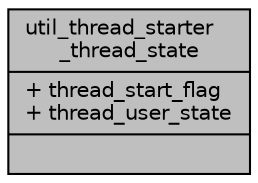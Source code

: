 digraph "util_thread_starter_thread_state"
{
 // LATEX_PDF_SIZE
  edge [fontname="Helvetica",fontsize="10",labelfontname="Helvetica",labelfontsize="10"];
  node [fontname="Helvetica",fontsize="10",shape=record];
  Node1 [label="{util_thread_starter\l_thread_state\n|+ thread_start_flag\l+ thread_user_state\l|}",height=0.2,width=0.4,color="black", fillcolor="grey75", style="filled", fontcolor="black",tooltip=" "];
}
